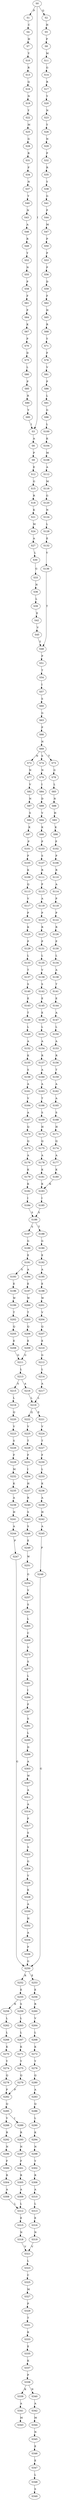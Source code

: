 strict digraph  {
	S0 -> S1 [ label = P ];
	S0 -> S2 [ label = Q ];
	S0 -> S3 [ label = I ];
	S1 -> S4 [ label = C ];
	S2 -> S5 [ label = H ];
	S3 -> S6 [ label = A ];
	S4 -> S7 [ label = H ];
	S5 -> S8 [ label = P ];
	S6 -> S9 [ label = P ];
	S7 -> S10 [ label = Y ];
	S8 -> S11 [ label = M ];
	S9 -> S12 [ label = E ];
	S10 -> S13 [ label = R ];
	S11 -> S14 [ label = G ];
	S12 -> S15 [ label = G ];
	S13 -> S16 [ label = Q ];
	S14 -> S17 [ label = R ];
	S15 -> S18 [ label = R ];
	S16 -> S19 [ label = N ];
	S17 -> S20 [ label = Y ];
	S18 -> S21 [ label = K ];
	S19 -> S22 [ label = Y ];
	S20 -> S23 [ label = N ];
	S21 -> S24 [ label = M ];
	S22 -> S25 [ label = M ];
	S23 -> S26 [ label = Y ];
	S24 -> S27 [ label = A ];
	S25 -> S28 [ label = G ];
	S26 -> S29 [ label = N ];
	S27 -> S30 [ label = L ];
	S28 -> S31 [ label = R ];
	S29 -> S32 [ label = P ];
	S30 -> S33 [ label = G ];
	S31 -> S34 [ label = F ];
	S32 -> S35 [ label = R ];
	S33 -> S36 [ label = N ];
	S34 -> S37 [ label = N ];
	S35 -> S38 [ label = Y ];
	S36 -> S39 [ label = L ];
	S37 -> S40 [ label = Y ];
	S38 -> S41 [ label = G ];
	S39 -> S42 [ label = E ];
	S40 -> S43 [ label = N ];
	S41 -> S44 [ label = P ];
	S42 -> S45 [ label = V ];
	S43 -> S46 [ label = A ];
	S44 -> S47 [ label = M ];
	S45 -> S48 [ label = T ];
	S46 -> S49 [ label = R ];
	S47 -> S50 [ label = P ];
	S48 -> S51 [ label = P ];
	S49 -> S52 [ label = Y ];
	S50 -> S53 [ label = P ];
	S51 -> S54 [ label = T ];
	S52 -> S55 [ label = N ];
	S53 -> S56 [ label = P ];
	S54 -> S57 [ label = I ];
	S55 -> S58 [ label = P ];
	S56 -> S59 [ label = D ];
	S57 -> S60 [ label = S ];
	S58 -> S61 [ label = F ];
	S59 -> S62 [ label = F ];
	S60 -> S63 [ label = G ];
	S61 -> S64 [ label = P ];
	S62 -> S65 [ label = H ];
	S63 -> S66 [ label = P ];
	S64 -> S67 [ label = K ];
	S65 -> S68 [ label = R ];
	S66 -> S69 [ label = N ];
	S67 -> S70 [ label = P ];
	S68 -> S71 [ label = Y ];
	S69 -> S72 [ label = N ];
	S69 -> S73 [ label = T ];
	S69 -> S74 [ label = S ];
	S70 -> S75 [ label = D ];
	S71 -> S76 [ label = F ];
	S72 -> S77 [ label = N ];
	S73 -> S78 [ label = G ];
	S74 -> S79 [ label = N ];
	S75 -> S80 [ label = L ];
	S76 -> S81 [ label = V ];
	S77 -> S82 [ label = V ];
	S78 -> S83 [ label = L ];
	S79 -> S84 [ label = I ];
	S80 -> S85 [ label = P ];
	S81 -> S86 [ label = P ];
	S82 -> S87 [ label = N ];
	S83 -> S88 [ label = N ];
	S84 -> S89 [ label = D ];
	S85 -> S90 [ label = R ];
	S86 -> S91 [ label = L ];
	S87 -> S92 [ label = S ];
	S88 -> S93 [ label = H ];
	S89 -> S94 [ label = V ];
	S90 -> S95 [ label = Y ];
	S91 -> S96 [ label = G ];
	S92 -> S97 [ label = K ];
	S93 -> S98 [ label = K ];
	S94 -> S99 [ label = K ];
	S95 -> S3 [ label = I ];
	S96 -> S100 [ label = L ];
	S97 -> S101 [ label = P ];
	S98 -> S102 [ label = P ];
	S99 -> S103 [ label = P ];
	S100 -> S104 [ label = K ];
	S101 -> S105 [ label = P ];
	S102 -> S106 [ label = P ];
	S103 -> S107 [ label = S ];
	S104 -> S108 [ label = M ];
	S105 -> S109 [ label = K ];
	S106 -> S110 [ label = R ];
	S107 -> S111 [ label = R ];
	S108 -> S112 [ label = A ];
	S109 -> S113 [ label = Q ];
	S110 -> S114 [ label = A ];
	S111 -> S115 [ label = P ];
	S112 -> S116 [ label = M ];
	S113 -> S117 [ label = V ];
	S114 -> S118 [ label = P ];
	S115 -> S119 [ label = A ];
	S116 -> S120 [ label = G ];
	S117 -> S121 [ label = P ];
	S118 -> S122 [ label = P ];
	S119 -> S123 [ label = P ];
	S120 -> S124 [ label = N ];
	S121 -> S125 [ label = K ];
	S122 -> S126 [ label = R ];
	S123 -> S127 [ label = R ];
	S124 -> S128 [ label = L ];
	S125 -> S129 [ label = P ];
	S126 -> S130 [ label = P ];
	S127 -> S131 [ label = P ];
	S128 -> S132 [ label = E ];
	S129 -> S133 [ label = L ];
	S130 -> S134 [ label = L ];
	S131 -> S135 [ label = L ];
	S132 -> S136 [ label = V ];
	S133 -> S137 [ label = T ];
	S134 -> S138 [ label = A ];
	S135 -> S139 [ label = V ];
	S136 -> S48 [ label = T ];
	S137 -> S140 [ label = S ];
	S138 -> S141 [ label = T ];
	S139 -> S142 [ label = S ];
	S140 -> S143 [ label = E ];
	S141 -> S144 [ label = E ];
	S142 -> S145 [ label = E ];
	S143 -> S146 [ label = T ];
	S144 -> S147 [ label = A ];
	S145 -> S148 [ label = E ];
	S146 -> S149 [ label = L ];
	S147 -> S150 [ label = L ];
	S148 -> S151 [ label = L ];
	S149 -> S152 [ label = A ];
	S150 -> S153 [ label = A ];
	S151 -> S154 [ label = A ];
	S152 -> S155 [ label = K ];
	S153 -> S156 [ label = R ];
	S154 -> S157 [ label = R ];
	S155 -> S158 [ label = S ];
	S156 -> S159 [ label = T ];
	S157 -> S160 [ label = A ];
	S158 -> S161 [ label = A ];
	S159 -> S162 [ label = A ];
	S160 -> S163 [ label = A ];
	S161 -> S164 [ label = V ];
	S162 -> S165 [ label = A ];
	S163 -> S166 [ label = T ];
	S164 -> S167 [ label = A ];
	S165 -> S168 [ label = S ];
	S166 -> S169 [ label = S ];
	S167 -> S170 [ label = Q ];
	S168 -> S171 [ label = H ];
	S169 -> S172 [ label = H ];
	S170 -> S173 [ label = Q ];
	S171 -> S174 [ label = Q ];
	S172 -> S175 [ label = Q ];
	S173 -> S176 [ label = A ];
	S174 -> S177 [ label = A ];
	S175 -> S178 [ label = A ];
	S176 -> S179 [ label = K ];
	S177 -> S180 [ label = K ];
	S178 -> S181 [ label = K ];
	S179 -> S182 [ label = K ];
	S180 -> S183 [ label = K ];
	S181 -> S183 [ label = K ];
	S182 -> S184 [ label = I ];
	S183 -> S185 [ label = I ];
	S184 -> S186 [ label = S ];
	S185 -> S186 [ label = S ];
	S186 -> S187 [ label = S ];
	S186 -> S188 [ label = T ];
	S187 -> S189 [ label = G ];
	S188 -> S190 [ label = G ];
	S189 -> S191 [ label = E ];
	S190 -> S192 [ label = E ];
	S191 -> S193 [ label = S ];
	S191 -> S194 [ label = A ];
	S192 -> S195 [ label = A ];
	S193 -> S196 [ label = E ];
	S194 -> S197 [ label = E ];
	S195 -> S198 [ label = E ];
	S196 -> S199 [ label = W ];
	S197 -> S200 [ label = W ];
	S198 -> S201 [ label = W ];
	S199 -> S202 [ label = T ];
	S200 -> S203 [ label = T ];
	S201 -> S204 [ label = V ];
	S202 -> S205 [ label = Q ];
	S203 -> S206 [ label = Q ];
	S204 -> S207 [ label = Q ];
	S205 -> S208 [ label = E ];
	S206 -> S209 [ label = E ];
	S207 -> S210 [ label = E ];
	S208 -> S211 [ label = G ];
	S209 -> S211 [ label = G ];
	S210 -> S212 [ label = G ];
	S211 -> S213 [ label = L ];
	S212 -> S214 [ label = L ];
	S213 -> S215 [ label = S ];
	S213 -> S216 [ label = A ];
	S214 -> S217 [ label = A ];
	S215 -> S218 [ label = L ];
	S216 -> S219 [ label = L ];
	S217 -> S219 [ label = L ];
	S218 -> S220 [ label = Q ];
	S219 -> S221 [ label = E ];
	S219 -> S222 [ label = Q ];
	S220 -> S223 [ label = V ];
	S221 -> S224 [ label = V ];
	S222 -> S225 [ label = V ];
	S223 -> S226 [ label = S ];
	S224 -> S227 [ label = T ];
	S225 -> S228 [ label = T ];
	S226 -> S229 [ label = F ];
	S227 -> S230 [ label = F ];
	S228 -> S231 [ label = F ];
	S229 -> S232 [ label = M ];
	S230 -> S233 [ label = L ];
	S231 -> S234 [ label = I ];
	S232 -> S235 [ label = K ];
	S233 -> S236 [ label = K ];
	S234 -> S237 [ label = H ];
	S235 -> S238 [ label = A ];
	S236 -> S239 [ label = A ];
	S237 -> S240 [ label = R ];
	S238 -> S241 [ label = H ];
	S239 -> S242 [ label = H ];
	S240 -> S243 [ label = S ];
	S241 -> S244 [ label = A ];
	S242 -> S245 [ label = A ];
	S243 -> S246 [ label = S ];
	S244 -> S247 [ label = P ];
	S245 -> S248 [ label = P ];
	S246 -> S249 [ label = E ];
	S247 -> S250 [ label = G ];
	S248 -> S250 [ label = G ];
	S249 -> S251 [ label = W ];
	S250 -> S252 [ label = R ];
	S250 -> S253 [ label = E ];
	S251 -> S254 [ label = G ];
	S252 -> S255 [ label = E ];
	S253 -> S256 [ label = E ];
	S254 -> S257 [ label = V ];
	S255 -> S258 [ label = R ];
	S255 -> S259 [ label = S ];
	S256 -> S260 [ label = R ];
	S257 -> S261 [ label = S ];
	S258 -> S262 [ label = L ];
	S259 -> S263 [ label = L ];
	S260 -> S264 [ label = V ];
	S261 -> S265 [ label = L ];
	S262 -> S266 [ label = L ];
	S263 -> S267 [ label = L ];
	S264 -> S268 [ label = L ];
	S265 -> S269 [ label = C ];
	S266 -> S270 [ label = K ];
	S267 -> S271 [ label = K ];
	S268 -> S272 [ label = K ];
	S269 -> S273 [ label = V ];
	S270 -> S274 [ label = Y ];
	S271 -> S275 [ label = Y ];
	S272 -> S276 [ label = Y ];
	S273 -> S277 [ label = S ];
	S274 -> S278 [ label = Q ];
	S275 -> S279 [ label = Q ];
	S276 -> S280 [ label = Q ];
	S277 -> S281 [ label = L ];
	S278 -> S282 [ label = P ];
	S279 -> S282 [ label = P ];
	S280 -> S283 [ label = A ];
	S281 -> S284 [ label = I ];
	S282 -> S285 [ label = Q ];
	S283 -> S286 [ label = Q ];
	S284 -> S287 [ label = F ];
	S285 -> S288 [ label = V ];
	S285 -> S289 [ label = I ];
	S286 -> S290 [ label = L ];
	S287 -> S291 [ label = S ];
	S288 -> S292 [ label = R ];
	S289 -> S293 [ label = R ];
	S290 -> S294 [ label = K ];
	S291 -> S295 [ label = L ];
	S292 -> S296 [ label = N ];
	S293 -> S297 [ label = N ];
	S294 -> S298 [ label = N ];
	S295 -> S299 [ label = D ];
	S296 -> S300 [ label = F ];
	S297 -> S301 [ label = F ];
	S298 -> S302 [ label = Y ];
	S299 -> S303 [ label = A ];
	S300 -> S304 [ label = R ];
	S301 -> S305 [ label = R ];
	S302 -> S306 [ label = R ];
	S303 -> S307 [ label = W ];
	S304 -> S308 [ label = A ];
	S305 -> S309 [ label = A ];
	S306 -> S310 [ label = A ];
	S307 -> S311 [ label = A ];
	S308 -> S312 [ label = L ];
	S309 -> S312 [ label = L ];
	S310 -> S313 [ label = L ];
	S311 -> S314 [ label = A ];
	S312 -> S315 [ label = E ];
	S313 -> S316 [ label = E ];
	S314 -> S317 [ label = P ];
	S315 -> S318 [ label = N ];
	S316 -> S319 [ label = N ];
	S317 -> S320 [ label = S ];
	S318 -> S321 [ label = V ];
	S319 -> S321 [ label = V ];
	S320 -> S322 [ label = S ];
	S321 -> S323 [ label = L ];
	S322 -> S324 [ label = G ];
	S323 -> S325 [ label = C ];
	S324 -> S326 [ label = V ];
	S325 -> S327 [ label = M ];
	S326 -> S328 [ label = K ];
	S327 -> S329 [ label = P ];
	S328 -> S330 [ label = A ];
	S329 -> S331 [ label = T ];
	S330 -> S332 [ label = H ];
	S331 -> S333 [ label = K ];
	S332 -> S334 [ label = A ];
	S333 -> S335 [ label = E ];
	S334 -> S336 [ label = P ];
	S335 -> S337 [ label = K ];
	S336 -> S250 [ label = G ];
	S337 -> S338 [ label = P ];
	S338 -> S339 [ label = K ];
	S338 -> S340 [ label = N ];
	S339 -> S341 [ label = A ];
	S340 -> S342 [ label = A ];
	S341 -> S343 [ label = M ];
	S342 -> S344 [ label = M ];
	S344 -> S345 [ label = N ];
	S345 -> S346 [ label = E ];
	S346 -> S347 [ label = E ];
	S347 -> S348 [ label = L ];
	S348 -> S349 [ label = S ];
}
